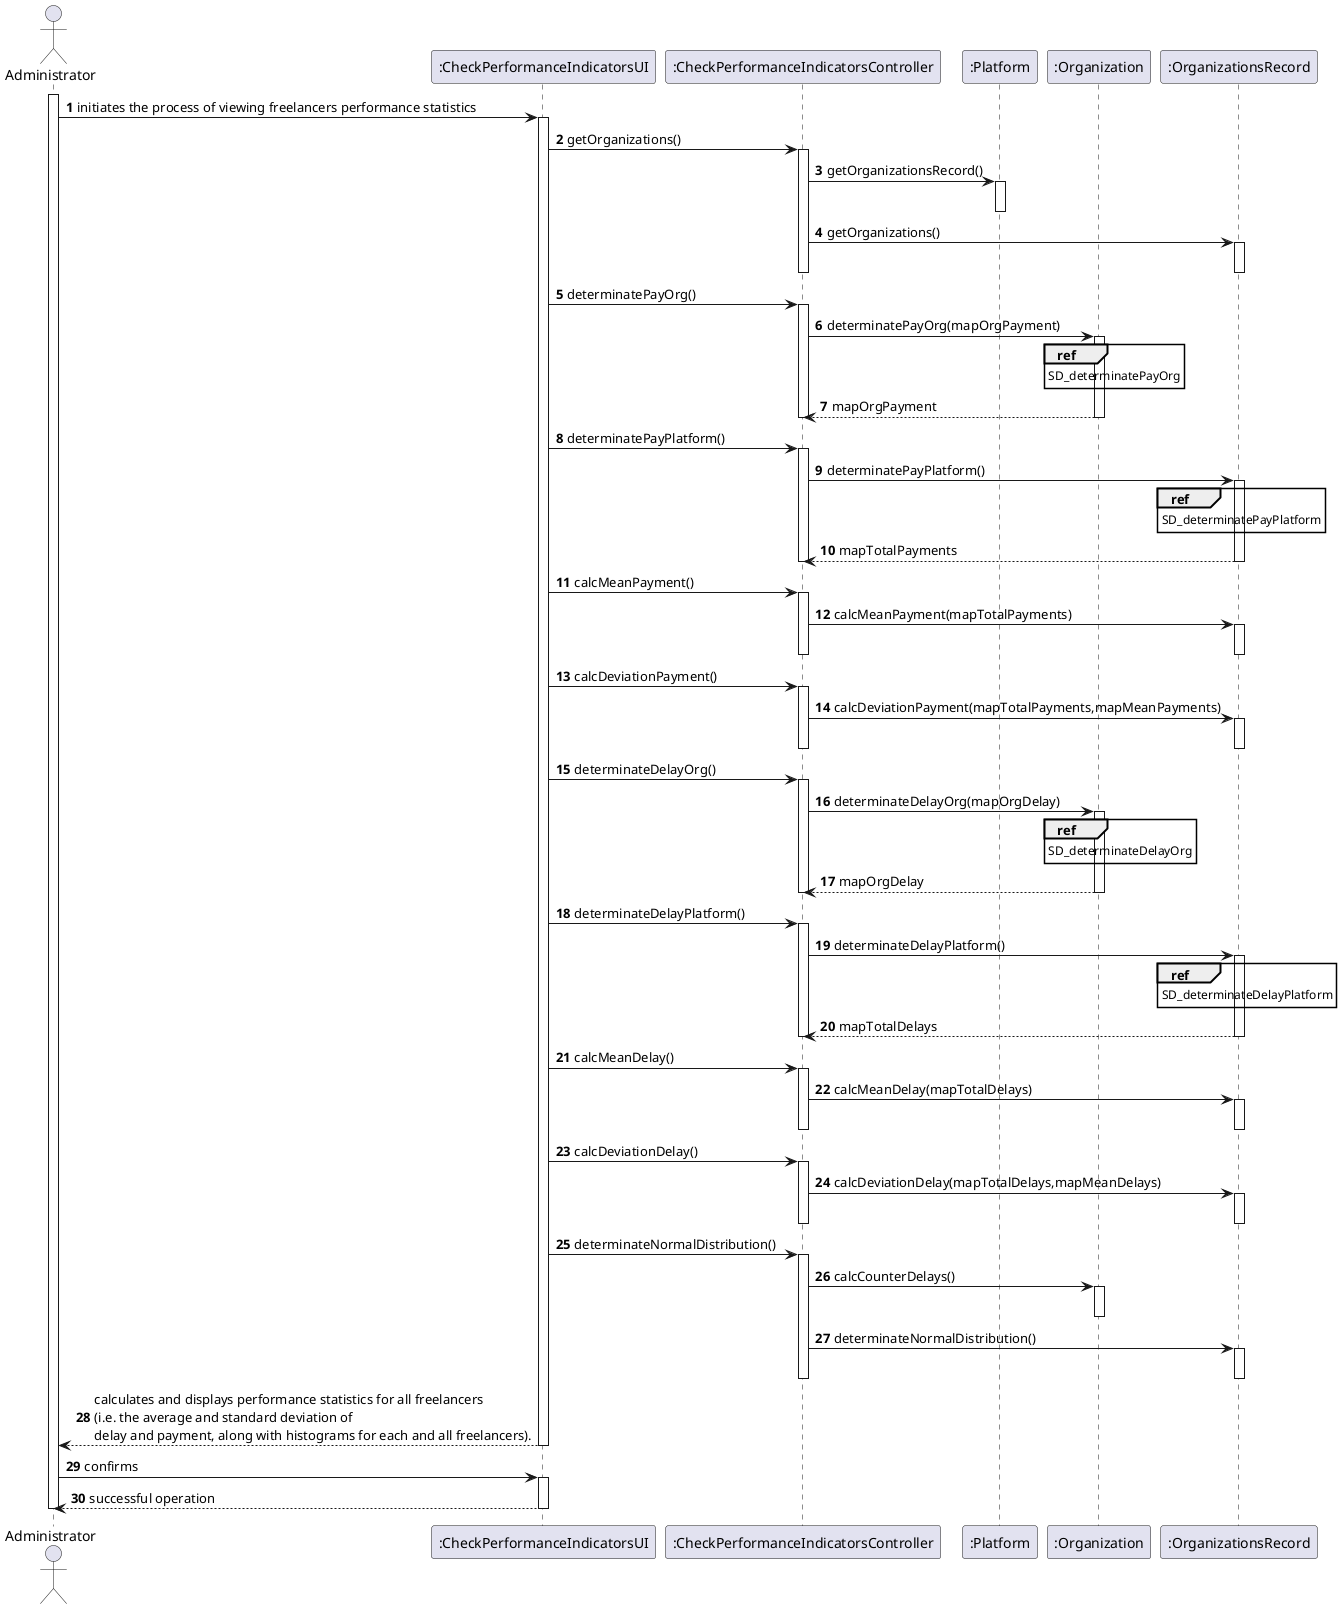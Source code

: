 @startuml
autonumber

actor "Administrator" as ADM
participant ":CheckPerformanceIndicatorsUI" as UI
participant ":CheckPerformanceIndicatorsController" as CTL
participant ":Platform" as PLT
participant ":Organization" as O
participant ":OrganizationsRecord" as RO

activate ADM
ADM -> UI : initiates the process of viewing freelancers performance statistics
activate UI

UI -> CTL : getOrganizations()
activate CTL
CTL -> PLT : getOrganizationsRecord()
activate PLT
deactivate PLT
CTL -> RO : getOrganizations()
activate RO
deactivate RO
deactivate CTL

UI -> CTL : determinatePayOrg()
activate CTL

CTL -> O : determinatePayOrg(mapOrgPayment)
activate O
ref over O
SD_determinatePayOrg
end ref
CTL <-- O : mapOrgPayment
deactivate O
deactivate CTL

UI -> CTL : determinatePayPlatform()
activate CTL
CTL -> RO : determinatePayPlatform()
activate RO
ref over RO
SD_determinatePayPlatform
end ref
CTL <-- RO : mapTotalPayments
deactivate RO
deactivate CTL

UI -> CTL : calcMeanPayment()
activate CTL
CTL -> RO : calcMeanPayment(mapTotalPayments)
activate RO
deactivate RO
deactivate CTL

UI -> CTL : calcDeviationPayment()
activate CTL
CTL -> RO : calcDeviationPayment(mapTotalPayments,mapMeanPayments)
activate RO
deactivate RO
deactivate CTL

UI -> CTL : determinateDelayOrg()
activate CTL
CTL -> O : determinateDelayOrg(mapOrgDelay)
activate O
ref over O
SD_determinateDelayOrg
end ref
CTL <-- O : mapOrgDelay
deactivate O
deactivate CTL

UI -> CTL : determinateDelayPlatform()
activate CTL
CTL -> RO : determinateDelayPlatform()
activate RO
ref over RO
SD_determinateDelayPlatform
end ref
CTL <-- RO : mapTotalDelays
deactivate RO
deactivate CTL

UI -> CTL : calcMeanDelay()
activate CTL
CTL -> RO : calcMeanDelay(mapTotalDelays)
activate RO
deactivate RO
deactivate CTL

UI -> CTL : calcDeviationDelay()
activate CTL
CTL -> RO : calcDeviationDelay(mapTotalDelays,mapMeanDelays)
activate RO
deactivate RO
deactivate CTL

UI -> CTL : determinateNormalDistribution()
activate CTL
CTL -> O : calcCounterDelays()
activate O
deactivate O
CTL -> RO: determinateNormalDistribution()
activate RO
deactivate RO
deactivate CTL

UI --> ADM : calculates and displays performance statistics for all freelancers \n(i.e. the average and standard deviation of \ndelay and payment, along with histograms for each and all freelancers).
deactivate UI
ADM -> UI : confirms
activate UI
UI --> ADM : successful operation
deactivate UI
deactivate ADM

@enduml